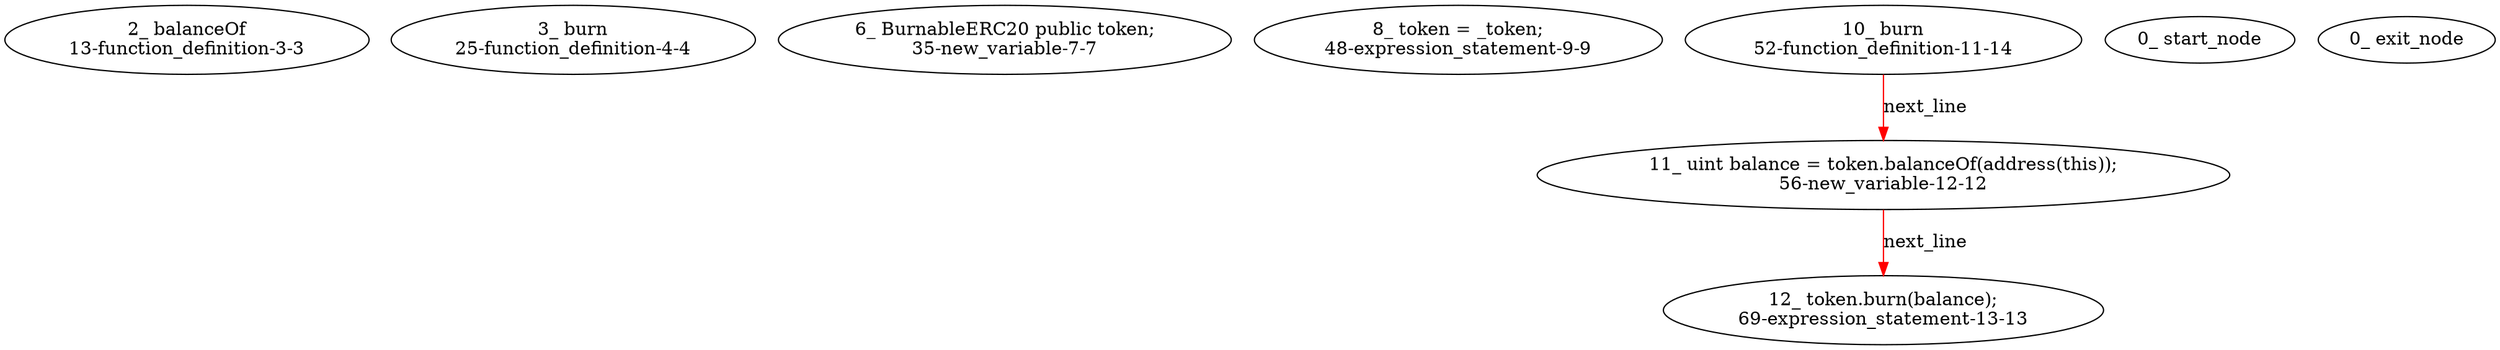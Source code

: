 digraph  {
13 [label="2_ balanceOf\n13-function_definition-3-3", type_label=function_definition];
25 [label="3_ burn\n25-function_definition-4-4", type_label=function_definition];
35 [label="6_ BurnableERC20 public token;\n35-new_variable-7-7", type_label=new_variable];
48 [label="8_ token = _token;\n48-expression_statement-9-9", type_label=expression_statement];
52 [label="10_ burn\n52-function_definition-11-14", type_label=function_definition];
56 [label="11_ uint balance = token.balanceOf(address(this));\n56-new_variable-12-12", type_label=new_variable];
69 [label="12_ token.burn(balance);\n69-expression_statement-13-13", type_label=expression_statement];
1 [label="0_ start_node", type_label=start];
2 [label="0_ exit_node", type_label=exit];
52 -> 56  [color=red, controlflow_type=next_line, edge_type=CFG_edge, key=0, label=next_line];
56 -> 69  [color=red, controlflow_type=next_line, edge_type=CFG_edge, key=0, label=next_line];
}

